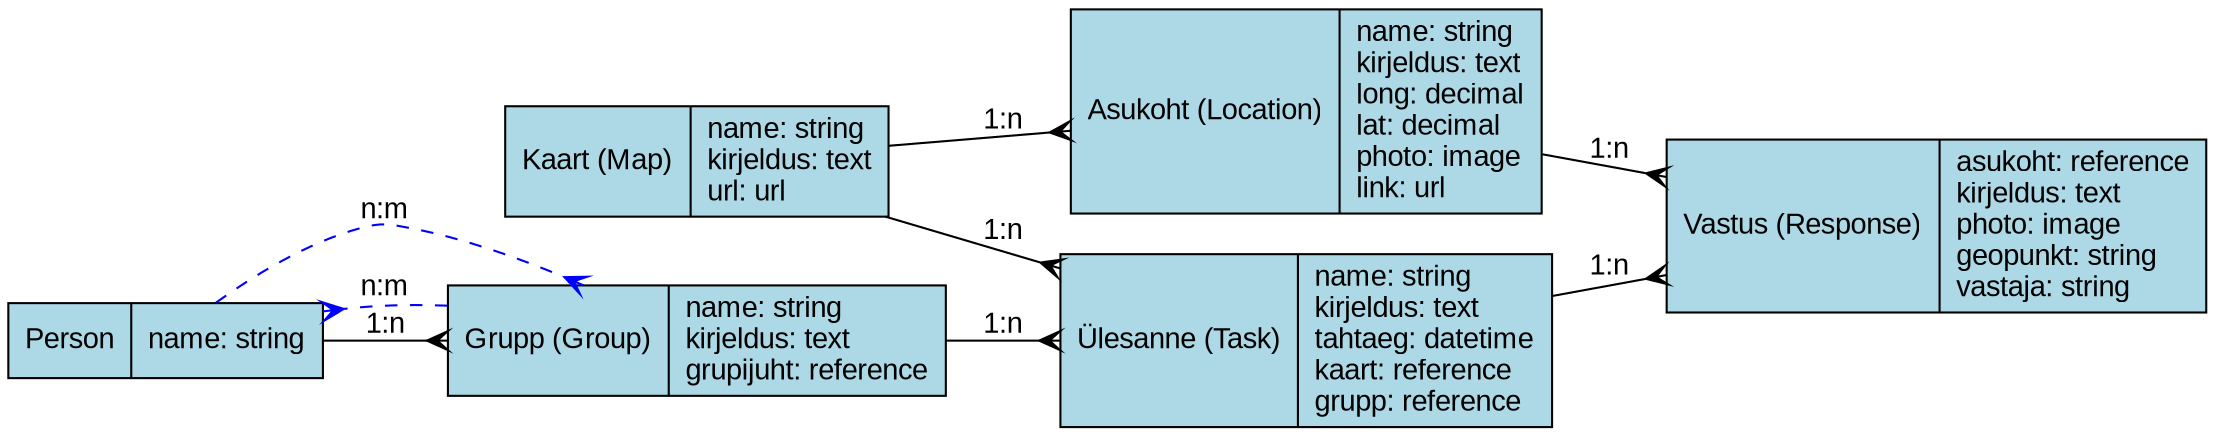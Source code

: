 digraph ESMuseumERDiagram {
  graph [rankdir=LR, overlap=false, splines=true, fontname="Arial"];
  node [shape=record, style=filled, fillcolor=lightblue, fontname="Arial"];
  edge [fontname="Arial"];
  
  // Entity definitions
  Kaart [label="{Kaart (Map)|name: string\lkirjeldus: text\lurl: url\l}"];
  Asukoht [label="{Asukoht (Location)|name: string\lkirjeldus: text\llong: decimal\llat: decimal\lphoto: image\llink: url\l}"];
  Grupp [label="{Grupp (Group)|name: string\lkirjeldus: text\lgrupijuht: reference\l}"];
  Ulesanne [label="{Ülesanne (Task)|name: string\lkirjeldus: text\ltahtaeg: datetime\lkaart: reference\lgrupp: reference\l}"];
  Vastus [label="{Vastus (Response)|asukoht: reference\lkirjeldus: text\lphoto: image\lgeopunkt: string\lvastaja: string\l}"];
  Person [label="{Person|name: string\l}"];
  
  // Relationships
  Kaart -> Asukoht [label="1:n", arrowhead="crow"];
  Kaart -> Ulesanne [label="1:n", arrowhead="crow"];
  Grupp -> Ulesanne [label="1:n", arrowhead="crow"];
  Person -> Grupp [label="1:n", arrowhead="crow"];
  Person -> Grupp [label="n:m", arrowhead="crow", style="dashed", color="blue", constraint=false];
  Grupp -> Person [label="n:m", arrowhead="crow", style="dashed", color="blue", constraint=false];
  Ulesanne -> Vastus [label="1:n", arrowhead="crow"];
  Asukoht -> Vastus [label="1:n", arrowhead="crow"];
}
